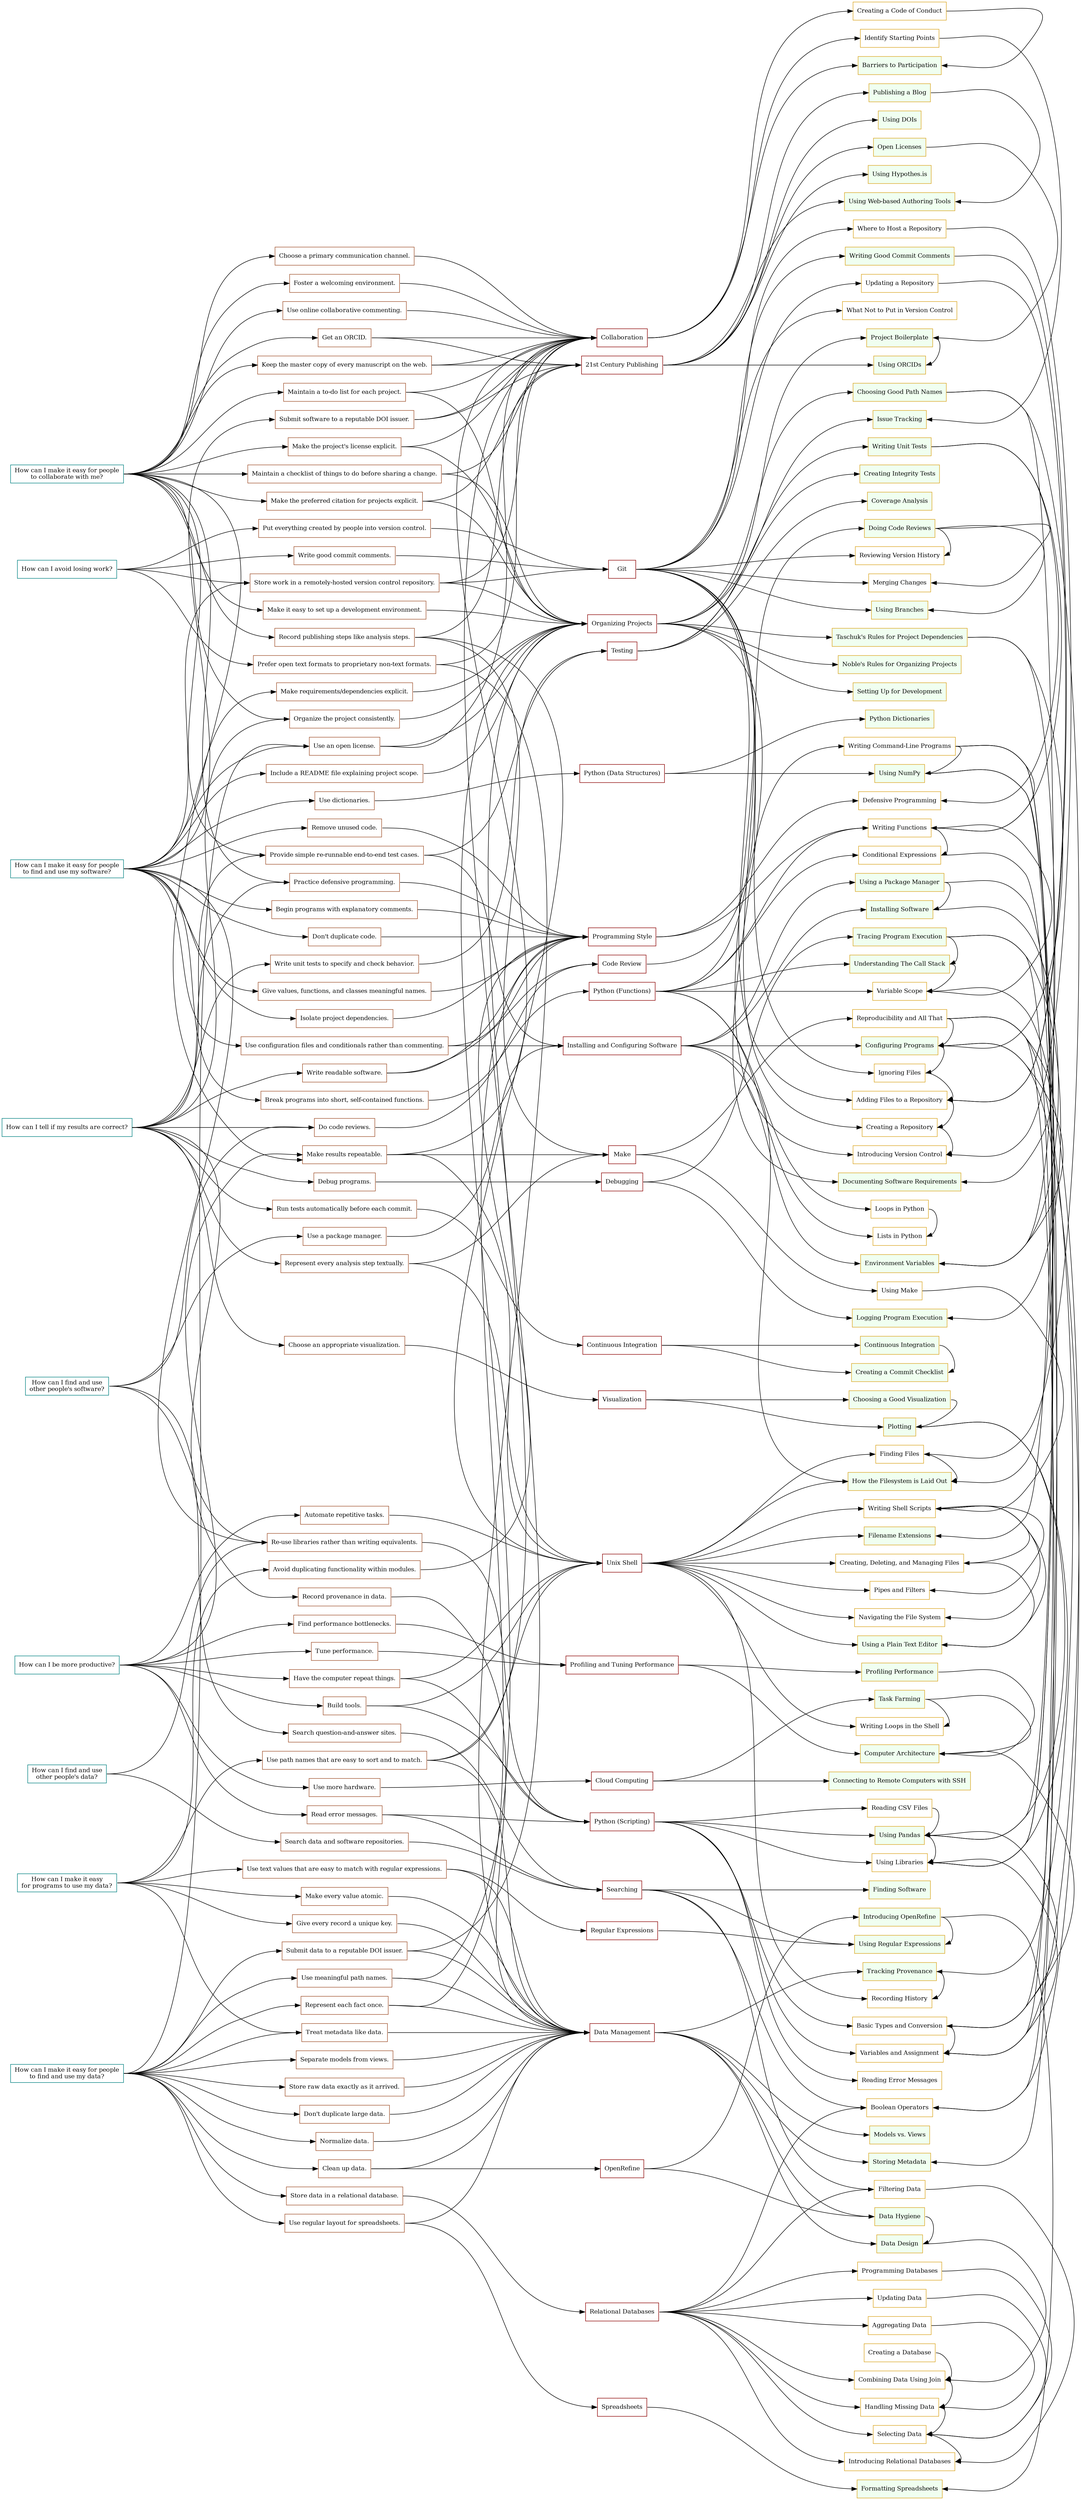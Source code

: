 digraph scb {

	// ----------------------------------------
	// Overall graph properties.
	// ----------------------------------------
	rankdir = "LR";
	ranksep = "3 equally";
	node [shape="box", fontsize=12];

	// ----------------------------------------
	// Questions.
	// ----------------------------------------

	subgraph questions {
		node [color="teal"];
		rank = "same";
		q_avoid_losing_work [label="How can I avoid losing work?"];
		q_find_use_others_data [label="How can I find and use\nother people's data?"];
		q_find_use_others_software [label="How can I find and use\nother people's software?"];
		q_improve_productivity [label="How can I be more productive?"];
		q_make_collaboration_easy [label="How can I make it easy for people\nto collaborate with me?"];
		q_make_data_findable_usable [label="How can I make it easy for people\nto find and use my data?"];
		q_make_data_usable_by_programs [label="How can I make it easy\nfor programs to use my data?"];
		q_make_software_findable_usable [label="How can I make it easy for people\nto find and use my software?"];
		q_results_correct [label="How can I tell if my results are correct?"];
	}

	// ----------------------------------------
	// Answers.
	// ----------------------------------------

	subgraph answers {
		node [color="sienna"];
		rank = "same";
		a_add_human_work_to_repo [label="Put everything created by people into version control."];
		a_atomic_values [label="Make every value atomic."];
		a_automate_tasks [label="Automate repetitive tasks."];
		a_avoid_duplication [label="Avoid duplicating functionality within modules."];
		a_build_and_smoke_tests [label="Provide simple re-runnable end-to-end test cases."];
		a_build_tools [label="Build tools."];
		a_choose_primary_communication_channel [label="Choose a primary communication channel."];
		a_choose_visualization [label="Choose an appropriate visualization."];
		a_clean_up_data [label="Clean up data."];
		a_code_reviews [label="Do code reviews."];
		a_commit_checklist [label="Maintain a checklist of things to do before sharing a change."];
		a_consistent_project_organization [label="Organize the project consistently."];
		a_data_doi [label="Submit data to a reputable DOI issuer."];
		a_debugging [label="Debug programs."];
		a_defensive_programming [label="Practice defensive programming."];
		a_document_function [label="Begin programs with explanatory comments."];
		a_dont_duplicate_code [label="Don't duplicate code."];
		a_dont_duplicate_large_data [label="Don't duplicate large data."];
		a_explicit_requirements [label="Make requirements/dependencies explicit."];
		a_foster_welcoming_environment [label="Foster a welcoming environment."];
		a_get_orcid [label="Get an ORCID."];
		a_give_code_meaningful_names [label="Give values, functions, and classes meaningful names."];
		a_good_commit_comments [label="Write good commit comments."];
		a_have_computer_repeat_things [label="Have the computer repeat things."];
		a_include_readme [label="Include a README file explaining project scope."];
		a_isolate_dependencies [label="Isolate project dependencies."];
		a_keys_for_records [label="Give every record a unique key."];
		a_master_manuscript_online [label="Keep the master copy of every manuscript on the web."];
		a_meaningful_path_names [label="Use meaningful path names."];
		a_normalize_data [label="Normalize data."];
		a_open_text_formats [label="Prefer open text formats to proprietary non-text formats."];
		a_profile_performance [label="Find performance bottlenecks."];
		a_project_todo_list [label="Maintain a to-do list for each project."];
		a_read_error_messages [label="Read error messages."]
		a_record_analysis_steps_textually [label="Represent every analysis step textually."];
		a_record_data_provenance [label="Record provenance in data."];
		a_record_publishing_steps [label="Record publishing steps like analysis steps."];
		a_regular_spreadsheet_layout [label="Use regular layout for spreadsheets."];
		a_remove_unused_code [label="Remove unused code."];
		a_represent_each_fact_once [label="Represent each fact once."];
		a_results_repeatable [label="Make results repeatable."];
		a_reuse_libraries [label="Re-use libraries rather than writing equivalents."];
		a_run_precommit_checks [label="Run tests automatically before each commit."];
		a_search_answer_sites [label="Search question-and-answer sites."];
		a_search_repositories [label="Search data and software repositories."];
		a_separate_models_from_views [label="Separate models from views."];
		a_set_up_development [label="Make it easy to set up a development environment."];
		a_software_doi [label="Submit software to a reputable DOI issuer."];
		a_sortable_matchable_path_names [label="Use path names that are easy to sort and to match."];
		a_specify_citation [label="Make the preferred citation for projects explicit."];
		a_specify_license [label="Make the project's license explicit."];
		a_store_raw_data [label="Store raw data exactly as it arrived."];
		a_store_work_remote_repo [label="Store work in a remotely-hosted version control repository."];
		a_treat_metadata_like_data [label="Treat metadata like data."];
		a_tune_performance [label="Tune performance."];
		a_use_collaborative_commenting [label="Use online collaborative commenting."];
		a_use_config_files [label="Use configuration files and conditionals rather than commenting."];
		a_use_dictionaries [label="Use dictionaries."];
		a_use_functions [label="Break programs into short, self-contained functions."];
		a_use_matchable_text [label="Use text values that are easy to match with regular expressions."];
		a_use_more_hardware [label="Use more hardware."];
		a_use_open_license [label="Use an open license."];
		a_use_package_manager [label="Use a package manager."];
		a_use_relational_database [label="Store data in a relational database."];
		a_write_readable_software [label="Write readable software."];
		a_write_unit_tests [label="Write unit tests to specify and check behavior."];
	}

	// ----------------------------------------
	// Modules.
	// ----------------------------------------

	subgraph modules {
		node [color="darkred"];
		rank = "same";
		m_cloud [label="Cloud Computing"];
		m_code_review [label="Code Review"];
		m_collaboration [label="Collaboration"];
		m_continuous_integration [label="Continuous Integration"];
		m_data_management [label="Data Management"];
		m_database [label="Relational Databases"];
		m_debugging [label="Debugging"];
		m_git [label="Git"];
		m_install_config [label="Installing and Configuring Software"];
		m_make [label="Make"];
		m_openrefine [label="OpenRefine"];
		m_performance [label="Profiling and Tuning Performance"];
		m_programming_style [label="Programming Style"];
		m_project_organization [label="Organizing Projects"];
		m_publishing [label="21st Century Publishing"];
		m_python_1 [label="Python (Scripting)"];
		m_python_2 [label="Python (Functions)"];
		m_python_3 [label="Python (Data Structures)"];
		m_regular_expressions [label="Regular Expressions"];
		m_search [label="Searching"];
		m_spreadsheets [label="Spreadsheets"];
		m_testing [label="Testing"];
		m_unix [label="Unix Shell"];
		m_visualization [label="Visualization"];
	}

	// ----------------------------------------
	// Topics.
	// ----------------------------------------

	subgraph topics {
		node [color="goldenrod"];
		rank = "same";
		t_add_to_repository [label="Adding Files to a Repository"];
		t_aggregating_data [label="Aggregating Data"];
		t_barriers_to_participation [label="Barriers to Participation", fillcolor="honeydew", style="filled"];
		t_blogging [label="Publishing a Blog", fillcolor="honeydew", style="filled"];
		t_boilerplate [label="Project Boilerplate", fillcolor="honeydew", style="filled"];
		t_boolean_operators [label="Boolean Operators"];
		t_call_stack [label="Understanding The Call Stack", fillcolor="honeydew", style="filled"];
		t_choosing_good_path_names [label="Choosing Good Path Names", fillcolor="honeydew", style="filled"];
		t_choosing_repository_host [label="Where to Host a Repository"];
		t_choosing_visualization [label="Choosing a Good Visualization", fillcolor="honeydew", style="filled"];
		t_code_of_conduct [label="Creating a Code of Conduct"];
		t_code_reviews [label="Doing Code Reviews", fillcolor="honeydew", style="filled"];
		t_commit_checklist [label="Creating a Commit Checklist", fillcolor="honeydew", style="filled"];
		t_computer_architecture [label="Computer Architecture", fillcolor="honeydew", style="filled"];
		t_continuous_integration [label="Continuous Integration", fillcolor="honeydew", style="filled"];
		t_coverage [label="Coverage Analysis", fillcolor="honeydew", style="filled"];
		t_creating_database [label="Creating a Database"];
		t_creating_integrity_tests [label="Creating Integrity Tests", fillcolor="honeydew", style="filled"];
		t_creating_repository [label="Creating a Repository"];
		t_data_design [label="Data Design", fillcolor="honeydew", style="filled"];
		t_data_hygiene [label="Data Hygiene", fillcolor="honeydew", style="filled"];
		t_data_types [label="Basic Types and Conversion"];
		t_defensive_programming [label="Defensive Programming"];
		t_documenting_requirements [label="Documenting Software Requirements", fillcolor="honeydew", style="filled"];
		t_environment_variables [label="Environment Variables", fillcolor="honeydew", style="filled"];
		t_filename_extensions [label="Filename Extensions", fillcolor="honeydew", style="filled"];
		t_filesystem_layout [label="How the Filesystem is Laid Out", fillcolor="honeydew", style="filled"];
		t_filtering_data [label="Filtering Data"];
		t_finding_files [label="Finding Files"];
		t_finding_software [label="Finding Software", fillcolor="honeydew", style="filled"];
		t_formatting_spreadsheets [label="Formatting Spreadsheets", fillcolor="honeydew", style="filled"];
		t_getting_doi [label="Using DOIs", fillcolor="honeydew", style="filled"];
		t_good_commit_comments [label="Writing Good Commit Comments", fillcolor="honeydew", style="filled"];
		t_handling_missing_data [label="Handling Missing Data"];
		t_identify_starting_points [label="Identify Starting Points"];
		t_ignoring_files [label="Ignoring Files"];
		t_installing_software [label="Installing Software", fillcolor="honeydew", style="filled"];
		t_introducing_openrefine [label="Introducing OpenRefine", fillcolor="honeydew", style="filled"];
		t_introducing_relational_databases [label="Introducing Relational Databases"];
		t_introducing_version_control [label="Introducing Version Control"];
		t_issue_tracking [label="Issue Tracking", fillcolor="honeydew", style="filled"];
		t_joining_data [label="Combining Data Using Join"];
		t_logging [label="Logging Program Execution", fillcolor="honeydew", style="filled"];
		t_managing_files [label="Creating, Deleting, and Managing Files"];
		t_merging_changes [label="Merging Changes"];
		t_metadata [label="Storing Metadata", fillcolor="honeydew", style="filled"];
		t_models_vs_views [label="Models vs. Views", fillcolor="honeydew", style="filled"];
		t_navigating_file_system [label="Navigating the File System"];
		t_nobles_rules [label="Noble's Rules for Organizing Projects", fillcolor="honeydew", style="filled"];
		t_open_license [label="Open Licenses", fillcolor="honeydew", style="filled"];
		t_pipes_filters [label="Pipes and Filters"];
		t_plotting [label="Plotting", fillcolor="honeydew", style="filled"];
		t_profiling [label="Profiling Performance", fillcolor="honeydew", style="filled"];
		t_program_configuration [label="Configuring Programs", fillcolor="honeydew", style="filled"];
		t_programming_databases [label="Programming Databases"];
		t_python_conditionals [label="Conditional Expressions"];
		t_python_dictionaries [label="Python Dictionaries", fillcolor="honeydew", style="filled"];
		t_python_functions [label="Writing Functions"];
		t_python_lists [label="Lists in Python"];
		t_python_loops [label="Loops in Python"];
		t_read_csv [label="Reading CSV Files"];
		t_reading_error_messages [label="Reading Error Messages"];
		t_recording_history [label="Recording History"];
		t_reproducibility [label="Reproducibility and All That"];
		t_reviewing_version_history [label="Reviewing Version History"];
		t_selecting_data [label="Selecting Data"];
		t_setting_up_for_development [label="Setting Up for Development", fillcolor="honeydew", style="filled"];
		t_ssh [label="Connecting to Remote Computers with SSH", fillcolor="honeydew", style="filled"];
		t_taschuks_rules [label="Taschuk's Rules for Project Dependencies", fillcolor="honeydew", style="filled"];
		t_task_farming [label="Task Farming", fillcolor="honeydew", style="filled"];
		t_trace_execution [label="Tracing Program Execution", fillcolor="honeydew", style="filled"];
		t_tracking_provenance [label="Tracking Provenance", fillcolor="honeydew", style="filled"];
		t_update_data [label="Updating Data"];
		t_update_repository [label="Updating a Repository"];
		t_use_package_manager [label="Using a Package Manager", fillcolor="honeydew", style="filled"];
		t_using_branches [label="Using Branches", fillcolor="honeydew", style="filled"];
		t_using_editor [label="Using a Plain Text Editor", fillcolor="honeydew", style="filled"];
		t_using_hypothesis [label="Using Hypothes.is", fillcolor="honeydew", style="filled"];
		t_using_libraries [label="Using Libraries"];
		t_using_make [label="Using Make"];
		t_using_numpy [label="Using NumPy", fillcolor="honeydew", style="filled"];
		t_using_orcid [label="Using ORCIDs", fillcolor="honeydew", style="filled"];
		t_using_pandas [label="Using Pandas", fillcolor="honeydew", style="filled"];
		t_using_regular_expressions [label="Using Regular Expressions", fillcolor="honeydew", style="filled"];
		t_using_web_authoring [label="Using Web-based Authoring Tools", fillcolor="honeydew", style="filled"];
		t_variable_scope [label="Variable Scope"];
		t_variables_assignment [label="Variables and Assignment"];
		t_what_not_to_store [label="What Not to Put in Version Control"];
		t_writing_programs [label="Writing Command-Line Programs"];
		t_writing_shell_loops [label="Writing Loops in the Shell"];
		t_writing_shell_scripts [label="Writing Shell Scripts"];
		t_writing_unit_tests [label="Writing Unit Tests", fillcolor="honeydew", style="filled"];
	}

	// ----------------------------------------
	// Questions to answers.
	// ----------------------------------------

	q_avoid_losing_work:e -> a_add_human_work_to_repo:w;
	q_avoid_losing_work:e -> a_good_commit_comments:w;
	q_avoid_losing_work:e -> a_open_text_formats:w;
	q_avoid_losing_work:e -> a_store_work_remote_repo:w;
	q_find_use_others_data:e -> a_reuse_libraries:w;
	q_find_use_others_data:e -> a_search_repositories:w;
	q_find_use_others_software:e -> a_code_reviews:w;
	q_find_use_others_software:e -> a_reuse_libraries:w;
	q_find_use_others_software:e -> a_search_answer_sites:w;
	q_find_use_others_software:e -> a_use_package_manager:w;
	q_improve_productivity:e -> a_automate_tasks:w;
	q_improve_productivity:e -> a_build_tools:w;
	q_improve_productivity:e -> a_have_computer_repeat_things:w;
	q_improve_productivity:e -> a_profile_performance:w;
	q_improve_productivity:e -> a_read_error_messages:w;
	q_improve_productivity:e -> a_results_repeatable:w;
	q_improve_productivity:e -> a_tune_performance:w;
	q_improve_productivity:e -> a_use_more_hardware:w;
	q_make_collaboration_easy:e -> a_build_and_smoke_tests:w;
	q_make_collaboration_easy:e -> a_choose_primary_communication_channel:w;
	q_make_collaboration_easy:e -> a_commit_checklist:w;
	q_make_collaboration_easy:e -> a_consistent_project_organization:w;
	q_make_collaboration_easy:e -> a_defensive_programming:w;
	q_make_collaboration_easy:e -> a_foster_welcoming_environment:w;
	q_make_collaboration_easy:e -> a_get_orcid:w;
	q_make_collaboration_easy:e -> a_master_manuscript_online:w;
	q_make_collaboration_easy:e -> a_project_todo_list:w;
	q_make_collaboration_easy:e -> a_record_publishing_steps:w;
	q_make_collaboration_easy:e -> a_results_repeatable;
	q_make_collaboration_easy:e -> a_set_up_development:w;
	q_make_collaboration_easy:e -> a_specify_citation:w;
	q_make_collaboration_easy:e -> a_specify_license:w;
	q_make_collaboration_easy:e -> a_use_collaborative_commenting:w;
	q_make_data_findable_usable:e -> a_clean_up_data:w;
	q_make_data_findable_usable:e -> a_data_doi:w;
	q_make_data_findable_usable:e -> a_dont_duplicate_large_data:w;
	q_make_data_findable_usable:e -> a_meaningful_path_names:w;
	q_make_data_findable_usable:e -> a_normalize_data:w;
	q_make_data_findable_usable:e -> a_regular_spreadsheet_layout:w;
	q_make_data_findable_usable:e -> a_represent_each_fact_once:w;
	q_make_data_findable_usable:e -> a_separate_models_from_views:w;
	q_make_data_findable_usable:e -> a_store_raw_data:w;
	q_make_data_findable_usable:e -> a_treat_metadata_like_data:w;
	q_make_data_findable_usable:e -> a_use_open_license:w;
	q_make_data_findable_usable:e -> a_use_relational_database:w;
	q_make_data_usable_by_programs:e -> a_atomic_values:w;
	q_make_data_usable_by_programs:e -> a_avoid_duplication:w;
	q_make_data_usable_by_programs:e -> a_keys_for_records:w;
	q_make_data_usable_by_programs:e -> a_sortable_matchable_path_names:w;
	q_make_data_usable_by_programs:e -> a_treat_metadata_like_data:w;
	q_make_data_usable_by_programs:e -> a_use_matchable_text:w;
	q_make_software_findable_usable:e -> a_document_function:w;
	q_make_software_findable_usable:e -> a_dont_duplicate_code:w;
	q_make_software_findable_usable:e -> a_explicit_requirements:w;
	q_make_software_findable_usable:e -> a_give_code_meaningful_names:w;
	q_make_software_findable_usable:e -> a_include_readme:w;
	q_make_software_findable_usable:e -> a_isolate_dependencies:w;
	q_make_software_findable_usable:e -> a_remove_unused_code:w;
	q_make_software_findable_usable:e -> a_reuse_libraries:w;
	q_make_software_findable_usable:e -> a_software_doi:w;
	q_make_software_findable_usable:e -> a_store_work_remote_repo:w;
	q_make_software_findable_usable:e -> a_use_config_files:w;
	q_make_software_findable_usable:e -> a_use_dictionaries:w;
	q_make_software_findable_usable:e -> a_use_functions:w;
	q_make_software_findable_usable:e -> a_use_open_license:w;
	q_results_correct:e -> a_build_and_smoke_tests:w;
	q_results_correct:e -> a_choose_visualization:w;
	q_results_correct:e -> a_code_reviews:w;
	q_results_correct:e -> a_consistent_project_organization:w;
	q_results_correct:e -> a_debugging:w;
	q_results_correct:e -> a_defensive_programming:w;
	q_results_correct:e -> a_record_analysis_steps_textually:w;
	q_results_correct:e -> a_record_data_provenance:w;
	q_results_correct:e -> a_run_precommit_checks:w;
	q_results_correct:e -> a_write_readable_software:w;
	q_results_correct:e -> a_write_unit_tests:w;

	// ----------------------------------------
	// Answers to modules.
	// ----------------------------------------

	a_add_human_work_to_repo:e -> m_git:w;
	a_atomic_values:e -> m_data_management:w;
	a_automate_tasks:e -> m_unix:w;
	a_avoid_duplication:e -> m_programming_style:w;
	a_build_and_smoke_tests:e -> m_install_config:w;
	a_build_and_smoke_tests:e -> m_testing:w;
	a_build_tools:e -> m_python_1:w;
	a_build_tools:e -> m_unix:w;
	a_choose_primary_communication_channel:e -> m_collaboration:w;
	a_choose_visualization:e -> m_visualization:w;
	a_clean_up_data:e -> m_data_management:w;
	a_clean_up_data:e -> m_openrefine:w;
	a_code_reviews:e -> m_code_review:w;
	a_commit_checklist:e -> m_collaboration:w;
	a_commit_checklist:e -> m_project_organization:w;
	a_consistent_project_organization:e -> m_project_organization:w;
	a_data_doi:e -> m_collaboration:w;
	a_data_doi:e -> m_data_management:w;
	a_debugging:e -> m_debugging:w;
	a_defensive_programming:e -> m_programming_style:w;
	a_document_function:e -> m_programming_style:w;
	a_dont_duplicate_code:e -> m_programming_style:w;
	a_dont_duplicate_large_data:e -> m_data_management:w;
	a_explicit_requirements:e -> m_project_organization:w;
	a_foster_welcoming_environment:e -> m_collaboration:w;
	a_get_orcid:e -> m_collaboration:w;
	a_get_orcid:e -> m_publishing:w;
	a_give_code_meaningful_names:e -> m_programming_style:w;
	a_good_commit_comments:e -> m_git:w;
	a_have_computer_repeat_things:e -> m_python_1:w;
	a_have_computer_repeat_things:e -> m_unix:w;
	a_include_readme:e -> m_project_organization:w;
	a_isolate_dependencies:e -> m_programming_style:w;
	a_keys_for_records:e -> m_data_management:w;
	a_master_manuscript_online:e -> m_collaboration:w;
	a_master_manuscript_online:e -> m_publishing:w;
	a_meaningful_path_names:e -> m_data_management:w;
	a_meaningful_path_names:e -> m_project_organization:w;
	a_normalize_data:e -> m_data_management:w;
	a_open_text_formats:e -> m_collaboration:w;
	a_open_text_formats:e -> m_data_management:w;
	a_profile_performance:e -> m_performance:w;
	a_project_todo_list:e -> m_collaboration:w;
	a_project_todo_list:e -> m_project_organization:w;
	a_read_error_messages:e -> m_python_1:w;
	a_read_error_messages:e -> m_search:w;
	a_record_analysis_steps_textually:e -> m_make:w;
	a_record_analysis_steps_textually:e -> m_unix:w;
	a_record_data_provenance:e -> m_data_management:w;
	a_record_publishing_steps:e -> m_make:w;
	a_record_publishing_steps:e -> m_publishing:w;
	a_record_publishing_steps:e -> m_unix:w;
	a_regular_spreadsheet_layout:e -> m_data_management:w;
	a_regular_spreadsheet_layout:e -> m_spreadsheets:w;
	a_remove_unused_code:e -> m_programming_style:w;
	a_represent_each_fact_once:e -> m_data_management:w;
	a_represent_each_fact_once:e -> m_programming_style:w;
	a_results_repeatable:e -> m_collaboration:w;
	a_results_repeatable:e -> m_make:w;
	a_results_repeatable:e -> m_unix:w;
	a_reuse_libraries:e -> m_python_1:w;
	a_run_precommit_checks:e -> m_continuous_integration:w;
	a_search_answer_sites:e -> m_search:w;
	a_search_repositories:e -> m_search:w;
	a_separate_models_from_views:e -> m_data_management:w;
	a_set_up_development:e -> m_project_organization:w;
	a_software_doi:e -> m_collaboration:w;
	a_software_doi:e -> m_publishing:w;
	a_sortable_matchable_path_names:e -> m_data_management:w;
	a_sortable_matchable_path_names:e -> m_project_organization:w;
	a_sortable_matchable_path_names:e -> m_unix:w;
	a_specify_citation:e -> m_project_organization:w;
	a_specify_citation:e -> m_publishing:w;
	a_specify_license:e -> m_collaboration:w;
	a_specify_license:e -> m_project_organization:w;
	a_store_raw_data:e -> m_data_management:w;
	a_store_work_remote_repo:e -> m_collaboration:w;
	a_store_work_remote_repo:e -> m_git:w;
	a_store_work_remote_repo:e -> m_project_organization:w;
	a_treat_metadata_like_data:e -> m_data_management:w;
	a_tune_performance:e -> m_performance:w;
	a_use_collaborative_commenting:e -> m_collaboration:w;
	a_use_config_files:e -> m_install_config:w;
	a_use_config_files:e -> m_programming_style:w;
	a_use_dictionaries:e -> m_python_3:w;
	a_use_functions:e -> m_python_2:w;
	a_use_matchable_text:e -> m_data_management:w;
	a_use_matchable_text:e -> m_regular_expressions:w;
	a_use_more_hardware:e -> m_cloud:w;
	a_use_open_license:e -> m_collaboration:w;
	a_use_open_license:e -> m_project_organization:w;
	a_use_package_manager:e -> m_install_config:w;
	a_use_relational_database:e -> m_database:w;
	a_write_readable_software:e -> m_code_review:w;
	a_write_readable_software:e -> m_programming_style:w;
	a_write_unit_tests:e -> m_testing:w;

	// ----------------------------------------
	// Modules to topics.
	// ----------------------------------------

	m_cloud:e -> t_ssh:w;
	m_cloud:e -> t_task_farming:w;
	m_code_review:e -> t_code_reviews:w;
	m_collaboration:e -> t_barriers_to_participation:w;
	m_collaboration:e -> t_code_of_conduct:w;
	m_collaboration:e -> t_identify_starting_points:w;
	m_continuous_integration:e -> t_commit_checklist:w;
	m_continuous_integration:e -> t_continuous_integration:w;
	m_data_management:e -> t_data_design:w;
	m_data_management:e -> t_data_hygiene:w;
	m_data_management:e -> t_metadata:w;
	m_data_management:e -> t_models_vs_views:w;
	m_data_management:e -> t_tracking_provenance:w;
	m_database:e -> t_aggregating_data:w;
	m_database:e -> t_boolean_operators:w;
	m_database:e -> t_filtering_data:w;
	m_database:e -> t_handling_missing_data:w;
	m_database:e -> t_introducing_relational_databases:w;
	m_database:e -> t_joining_data:w;
	m_database:e -> t_programming_databases:w;
	m_database:e -> t_selecting_data:w;
	m_database:e -> t_update_data:w;
	m_debugging:e -> t_logging:w;
	m_debugging:e -> t_trace_execution:w;
	m_git:e -> t_add_to_repository:w;
	m_git:e -> t_choosing_repository_host:w;
	m_git:e -> t_creating_repository:w;
	m_git:e -> t_good_commit_comments:w;
	m_git:e -> t_ignoring_files:w;
	m_git:e -> t_introducing_version_control:w;
	m_git:e -> t_merging_changes:w;
	m_git:e -> t_reviewing_version_history:w;
	m_git:e -> t_update_repository:w;
	m_git:e -> t_using_branches:w;
	m_git:e -> t_what_not_to_store:w;
	m_install_config:e -> t_environment_variables:w;
	m_install_config:e -> t_filesystem_layout:w;
	m_install_config:e -> t_installing_software:w;
	m_install_config:e -> t_program_configuration:w;
	m_install_config:e -> t_use_package_manager:w;
	m_make:e -> t_reproducibility:w;
	m_make:e -> t_using_make:w;
	m_openrefine:e -> t_data_hygiene:w;
	m_openrefine:e -> t_introducing_openrefine:w;
	m_performance:e -> t_computer_architecture:w;
	m_performance:e -> t_profiling:w;
	m_programming_style:e -> t_defensive_programming:w;
	m_programming_style:e -> t_python_functions:w;
	m_project_organization:e -> t_boilerplate:w;
	m_project_organization:e -> t_choosing_good_path_names:w;
	m_project_organization:e -> t_documenting_requirements:w;
	m_project_organization:e -> t_issue_tracking:w;
	m_project_organization:e -> t_nobles_rules:w;
	m_project_organization:e -> t_setting_up_for_development:w;
	m_project_organization:e -> t_taschuks_rules:w;
	m_publishing:e -> t_blogging:w;
	m_publishing:e -> t_getting_doi:w;
	m_publishing:e -> t_open_license:w;
	m_publishing:e -> t_using_hypothesis:w;
	m_publishing:e -> t_using_orcid:w;
	m_publishing:e -> t_using_web_authoring:w;
	m_python_1:e -> t_data_types:w;
	m_python_1:e -> t_read_csv:w;
	m_python_1:e -> t_reading_error_messages:w;
	m_python_1:e -> t_using_libraries:w;
	m_python_1:e -> t_using_pandas:w;
	m_python_1:e -> t_variables_assignment:w;
	m_python_2:e -> t_call_stack:w;
	m_python_2:e -> t_python_conditionals:w;
	m_python_2:e -> t_python_functions:w;
	m_python_2:e -> t_python_lists:w;
	m_python_2:e -> t_python_loops:w;
	m_python_2:e -> t_variable_scope:w;
	m_python_2:e -> t_writing_programs:w;
	m_python_3:e -> t_python_dictionaries:w;
	m_python_3:e -> t_using_numpy:w;
	m_regular_expressions:e -> t_using_regular_expressions:w;
	m_search:e -> t_boolean_operators:w;
	m_search:e -> t_filtering_data:w;
	m_search:e -> t_finding_software:w;
	m_search:e -> t_using_regular_expressions:w;
	m_spreadsheets:e -> t_formatting_spreadsheets:w;
	m_testing:e -> t_coverage:w;
	m_testing:e -> t_creating_integrity_tests:w;
	m_testing:e -> t_writing_unit_tests:w;
	m_unix:e -> t_filename_extensions:w;
	m_unix:e -> t_filesystem_layout:w;
	m_unix:e -> t_finding_files:w;
	m_unix:e -> t_managing_files:w;
	m_unix:e -> t_navigating_file_system:w;
	m_unix:e -> t_pipes_filters:w;
	m_unix:e -> t_recording_history:w;
	m_unix:e -> t_using_editor:w;
	m_unix:e -> t_writing_shell_loops:w;
	m_unix:e -> t_writing_shell_scripts:w;
	m_visualization:e -> t_choosing_visualization:w;
	m_visualization:e -> t_plotting:w;

	// ----------------------------------------
	// Topic dependencies.
	// ----------------------------------------

	t_add_to_repository:e -> t_creating_repository:e;
	t_aggregating_data:e -> t_handling_missing_data:e;
	t_blogging:e -> t_using_web_authoring:e;
	t_boilerplate:e -> t_using_orcid:e;
	t_call_stack:e -> t_variable_scope:e;
	t_choosing_good_path_names:e -> t_filename_extensions:e;
	t_choosing_good_path_names:e -> t_finding_files:e;
	t_choosing_repository_host:e -> t_introducing_version_control:e;
	t_choosing_visualization:e -> t_plotting:e;
	t_code_of_conduct:e -> t_barriers_to_participation:e;
	t_code_reviews:e -> t_merging_changes:e;
	t_code_reviews:e -> t_reviewing_version_history:e;
	t_code_reviews:e -> t_using_branches:e;
	t_computer_architecture:e -> t_data_types:e;
	t_continuous_integration:e -> t_commit_checklist:e;
	t_creating_database:e -> t_joining_data:e;
	t_creating_repository:e -> t_introducing_version_control:e;
	t_data_design:e -> t_joining_data:e;
	t_data_hygiene:e -> t_data_design:e;
	t_data_types:e -> t_variables_assignment:e;
	t_filtering_data:e -> t_introducing_relational_databases:e;
	t_finding_files:e -> t_filesystem_layout:e;
	t_good_commit_comments:e -> t_add_to_repository:e;
	t_handling_missing_data:e -> t_selecting_data:e;
	t_identify_starting_points:e -> t_issue_tracking:e;
	t_ignoring_files:e -> t_add_to_repository:e;
	t_installing_software:e -> t_environment_variables:e;
	t_introducing_openrefine:e -> t_formatting_spreadsheets:e;
	t_introducing_openrefine:e -> t_using_regular_expressions:e;
	t_joining_data:e -> t_handling_missing_data:e;
	t_managing_files:e -> t_using_editor:e;
	t_open_license:e -> t_boilerplate:e;
	t_plotting:e -> t_using_libraries:e;
	t_plotting:e -> t_using_pandas:e;
	t_profiling:e -> t_computer_architecture:e;
	t_program_configuration:e -> t_boolean_operators:e;
	t_program_configuration:e -> t_environment_variables:e;
	t_program_configuration:e -> t_ignoring_files:e;
	t_programming_databases:e -> t_selecting_data:e;
	t_python_conditionals:e -> t_boolean_operators:e;
	t_python_functions:e -> t_python_conditionals:e;
	t_python_functions:e -> t_variable_scope:e;
	t_python_loops:e -> t_python_lists:e;
	t_read_csv:e -> t_using_pandas:e;
	t_reproducibility:e -> t_documenting_requirements:e;
	t_reproducibility:e -> t_metadata:e;
	t_reproducibility:e -> t_program_configuration:e;
	t_reproducibility:e -> t_tracking_provenance:e;
	t_selecting_data:e -> t_introducing_relational_databases:e;
	t_taschuks_rules:e -> t_environment_variables:e;
	t_taschuks_rules:e -> t_program_configuration:e;
	t_task_farming:e -> t_computer_architecture:e;
	t_task_farming:e -> t_writing_shell_loops:e;
	t_trace_execution:e -> t_call_stack:e;
	t_trace_execution:e -> t_logging:e;
	t_trace_execution:e -> t_variables_assignment:e;
	t_tracking_provenance:e -> t_recording_history:e;
	t_update_data:e -> t_selecting_data:e;
	t_update_repository:e -> t_add_to_repository:e;
	t_use_package_manager:e -> t_filesystem_layout:e;
	t_use_package_manager:e -> t_installing_software:e;
	t_using_libraries:e -> t_variables_assignment:e;
	t_using_make:e -> t_writing_shell_scripts:e;
	t_using_numpy:e -> t_data_types:e;
	t_using_numpy:e -> t_using_libraries:e;
	t_using_pandas:e -> t_data_types:e;
	t_using_pandas:e -> t_using_libraries:e;
	t_variable_scope:e -> t_variables_assignment:e;
	t_writing_programs:e -> t_python_functions:e;
	t_writing_programs:e -> t_using_libraries:e;
	t_writing_programs:e -> t_using_numpy:e;
	t_writing_programs:e -> t_using_pandas:e;
	t_writing_shell_scripts:e -> t_managing_files:e;
	t_writing_shell_scripts:e -> t_navigating_file_system:e;
	t_writing_shell_scripts:e -> t_pipes_filters:e;
	t_writing_shell_scripts:e -> t_using_editor:e;
	t_writing_unit_tests:e -> t_defensive_programming:e;
	t_writing_unit_tests:e -> t_python_functions:e;
}
